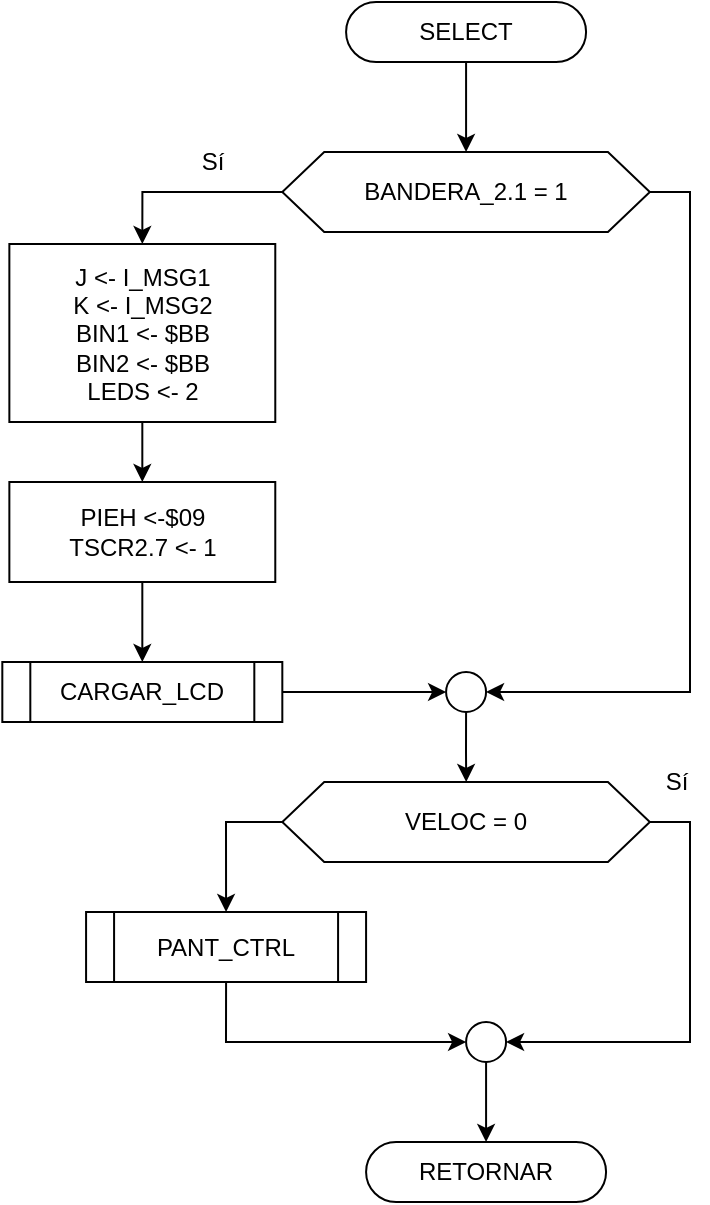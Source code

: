 <mxfile version="13.4.2" type="device"><diagram id="Fr9RgngzX8LEq_TP-UXf" name="Page-1"><mxGraphModel dx="1528" dy="689" grid="1" gridSize="10" guides="1" tooltips="1" connect="1" arrows="1" fold="1" page="1" pageScale="1" pageWidth="827" pageHeight="1169" math="0" shadow="0"><root><mxCell id="0"/><mxCell id="1" parent="0"/><mxCell id="RZxVwGnXrq1g-doiwqi_-13" style="edgeStyle=orthogonalEdgeStyle;rounded=0;orthogonalLoop=1;jettySize=auto;html=1;exitX=0.5;exitY=1;exitDx=0;exitDy=0;entryX=0.5;entryY=0;entryDx=0;entryDy=0;" edge="1" parent="1" source="MsLcN0HD6AEgdKTF-0ar-1" target="RZxVwGnXrq1g-doiwqi_-10"><mxGeometry relative="1" as="geometry"/></mxCell><mxCell id="MsLcN0HD6AEgdKTF-0ar-1" value="SELECT" style="rounded=1;whiteSpace=wrap;html=1;fontSize=12;glass=0;strokeWidth=1;shadow=0;arcSize=50;" parent="1" vertex="1"><mxGeometry x="-572.96" y="100" width="120" height="30" as="geometry"/></mxCell><mxCell id="MsLcN0HD6AEgdKTF-0ar-16" style="edgeStyle=orthogonalEdgeStyle;rounded=0;orthogonalLoop=1;jettySize=auto;html=1;exitX=0.5;exitY=1;exitDx=0;exitDy=0;" parent="1" source="MsLcN0HD6AEgdKTF-0ar-2" target="MsLcN0HD6AEgdKTF-0ar-12" edge="1"><mxGeometry relative="1" as="geometry"/></mxCell><mxCell id="MsLcN0HD6AEgdKTF-0ar-2" value="" style="ellipse;whiteSpace=wrap;html=1;aspect=fixed;" parent="1" vertex="1"><mxGeometry x="-512.96" y="610" width="20" height="20" as="geometry"/></mxCell><mxCell id="MsLcN0HD6AEgdKTF-0ar-19" style="edgeStyle=orthogonalEdgeStyle;rounded=0;orthogonalLoop=1;jettySize=auto;html=1;exitX=0.5;exitY=1;exitDx=0;exitDy=0;entryX=0;entryY=0.5;entryDx=0;entryDy=0;" parent="1" source="MsLcN0HD6AEgdKTF-0ar-4" target="MsLcN0HD6AEgdKTF-0ar-2" edge="1"><mxGeometry relative="1" as="geometry"/></mxCell><mxCell id="MsLcN0HD6AEgdKTF-0ar-4" value="PANT_CTRL" style="shape=process;whiteSpace=wrap;html=1;backgroundOutline=1;" parent="1" vertex="1"><mxGeometry x="-702.96" y="555" width="140" height="35" as="geometry"/></mxCell><mxCell id="MsLcN0HD6AEgdKTF-0ar-17" style="edgeStyle=orthogonalEdgeStyle;rounded=0;orthogonalLoop=1;jettySize=auto;html=1;exitX=0;exitY=0.5;exitDx=0;exitDy=0;entryX=0.5;entryY=0;entryDx=0;entryDy=0;" parent="1" source="MsLcN0HD6AEgdKTF-0ar-5" target="MsLcN0HD6AEgdKTF-0ar-4" edge="1"><mxGeometry relative="1" as="geometry"/></mxCell><mxCell id="MsLcN0HD6AEgdKTF-0ar-20" style="edgeStyle=orthogonalEdgeStyle;rounded=0;orthogonalLoop=1;jettySize=auto;html=1;exitX=1;exitY=0.5;exitDx=0;exitDy=0;entryX=1;entryY=0.5;entryDx=0;entryDy=0;" parent="1" source="MsLcN0HD6AEgdKTF-0ar-5" target="MsLcN0HD6AEgdKTF-0ar-2" edge="1"><mxGeometry relative="1" as="geometry"/></mxCell><mxCell id="MsLcN0HD6AEgdKTF-0ar-5" value="VELOC = 0" style="shape=hexagon;perimeter=hexagonPerimeter2;whiteSpace=wrap;html=1;size=0.114;" parent="1" vertex="1"><mxGeometry x="-604.84" y="490" width="183.76" height="40" as="geometry"/></mxCell><mxCell id="MsLcN0HD6AEgdKTF-0ar-12" value="RETORNAR" style="rounded=1;whiteSpace=wrap;html=1;fontSize=12;glass=0;strokeWidth=1;shadow=0;arcSize=50;" parent="1" vertex="1"><mxGeometry x="-562.96" y="670" width="120" height="30" as="geometry"/></mxCell><mxCell id="2" value="Sí" style="text;html=1;align=center;verticalAlign=middle;resizable=0;points=[];autosize=1;" vertex="1" parent="1"><mxGeometry x="-422.96" y="480" width="30" height="20" as="geometry"/></mxCell><mxCell id="RZxVwGnXrq1g-doiwqi_-3" style="edgeStyle=orthogonalEdgeStyle;rounded=0;orthogonalLoop=1;jettySize=auto;html=1;exitX=0.5;exitY=1;exitDx=0;exitDy=0;entryX=0.5;entryY=0;entryDx=0;entryDy=0;" edge="1" parent="1" source="RZxVwGnXrq1g-doiwqi_-4" target="RZxVwGnXrq1g-doiwqi_-12"><mxGeometry relative="1" as="geometry"/></mxCell><mxCell id="RZxVwGnXrq1g-doiwqi_-4" value="J &amp;lt;- I_MSG1&lt;br&gt;K &amp;lt;- I_MSG2&lt;br&gt;BIN1 &amp;lt;- $BB&lt;br&gt;BIN2 &amp;lt;- $BB&lt;br&gt;LEDS &amp;lt;- 2" style="rounded=0;whiteSpace=wrap;html=1;" vertex="1" parent="1"><mxGeometry x="-741.32" y="221" width="132.96" height="89" as="geometry"/></mxCell><mxCell id="RZxVwGnXrq1g-doiwqi_-5" style="edgeStyle=orthogonalEdgeStyle;rounded=0;orthogonalLoop=1;jettySize=auto;html=1;exitX=1;exitY=0.5;exitDx=0;exitDy=0;entryX=0;entryY=0.5;entryDx=0;entryDy=0;" edge="1" parent="1" source="RZxVwGnXrq1g-doiwqi_-6" target="RZxVwGnXrq1g-doiwqi_-7"><mxGeometry relative="1" as="geometry"/></mxCell><mxCell id="RZxVwGnXrq1g-doiwqi_-6" value="CARGAR_LCD" style="shape=process;whiteSpace=wrap;html=1;backgroundOutline=1;" vertex="1" parent="1"><mxGeometry x="-744.84" y="430" width="140" height="30" as="geometry"/></mxCell><mxCell id="RZxVwGnXrq1g-doiwqi_-14" style="edgeStyle=orthogonalEdgeStyle;rounded=0;orthogonalLoop=1;jettySize=auto;html=1;exitX=0.5;exitY=1;exitDx=0;exitDy=0;" edge="1" parent="1" source="RZxVwGnXrq1g-doiwqi_-7" target="MsLcN0HD6AEgdKTF-0ar-5"><mxGeometry relative="1" as="geometry"/></mxCell><mxCell id="RZxVwGnXrq1g-doiwqi_-7" value="" style="ellipse;whiteSpace=wrap;html=1;aspect=fixed;" vertex="1" parent="1"><mxGeometry x="-522.96" y="435" width="20" height="20" as="geometry"/></mxCell><mxCell id="RZxVwGnXrq1g-doiwqi_-8" style="edgeStyle=orthogonalEdgeStyle;rounded=0;orthogonalLoop=1;jettySize=auto;html=1;exitX=0;exitY=0.5;exitDx=0;exitDy=0;entryX=0.5;entryY=0;entryDx=0;entryDy=0;" edge="1" parent="1" source="RZxVwGnXrq1g-doiwqi_-10" target="RZxVwGnXrq1g-doiwqi_-4"><mxGeometry relative="1" as="geometry"/></mxCell><mxCell id="RZxVwGnXrq1g-doiwqi_-9" style="edgeStyle=orthogonalEdgeStyle;rounded=0;orthogonalLoop=1;jettySize=auto;html=1;exitX=1;exitY=0.5;exitDx=0;exitDy=0;entryX=1;entryY=0.5;entryDx=0;entryDy=0;" edge="1" parent="1" source="RZxVwGnXrq1g-doiwqi_-10" target="RZxVwGnXrq1g-doiwqi_-7"><mxGeometry relative="1" as="geometry"/></mxCell><mxCell id="RZxVwGnXrq1g-doiwqi_-10" value="BANDERA_2.1 = 1" style="shape=hexagon;perimeter=hexagonPerimeter2;whiteSpace=wrap;html=1;size=0.114;" vertex="1" parent="1"><mxGeometry x="-604.84" y="175" width="183.76" height="40" as="geometry"/></mxCell><mxCell id="RZxVwGnXrq1g-doiwqi_-11" style="edgeStyle=orthogonalEdgeStyle;rounded=0;orthogonalLoop=1;jettySize=auto;html=1;exitX=0.5;exitY=1;exitDx=0;exitDy=0;entryX=0.5;entryY=0;entryDx=0;entryDy=0;" edge="1" parent="1" source="RZxVwGnXrq1g-doiwqi_-12" target="RZxVwGnXrq1g-doiwqi_-6"><mxGeometry relative="1" as="geometry"/></mxCell><mxCell id="RZxVwGnXrq1g-doiwqi_-12" value="PIEH &amp;lt;-$09&lt;br&gt;TSCR2.7 &amp;lt;- 1" style="rounded=0;whiteSpace=wrap;html=1;" vertex="1" parent="1"><mxGeometry x="-741.32" y="340" width="132.96" height="50" as="geometry"/></mxCell><mxCell id="RZxVwGnXrq1g-doiwqi_-15" value="Sí" style="text;html=1;align=center;verticalAlign=middle;resizable=0;points=[];autosize=1;" vertex="1" parent="1"><mxGeometry x="-655" y="170" width="30" height="20" as="geometry"/></mxCell></root></mxGraphModel></diagram></mxfile>
